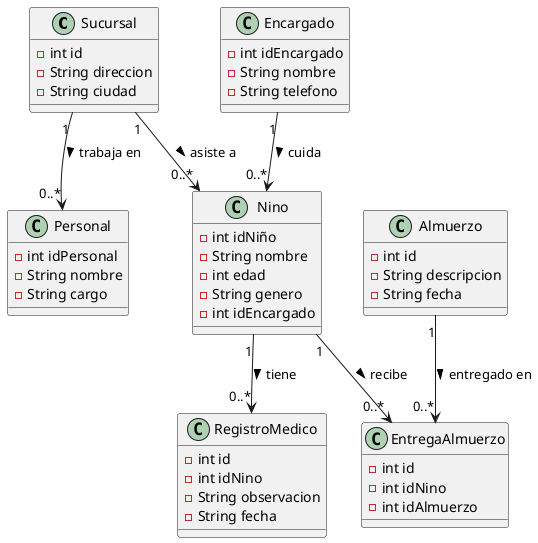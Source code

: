 @startuml

class Sucursal {
  - int id
  - String direccion
  - String ciudad
}

class RegistroMedico {
  - int id
  - int idNino
  - String observacion
  - String fecha
}

class Personal {
  - int idPersonal
  - String nombre
  - String cargo
}

class Almuerzo {
  - int id
  - String descripcion
  - String fecha
}

class EntregaAlmuerzo {
  - int id
  - int idNino
  - int idAlmuerzo
}

class Nino {
  - int idNiño
  - String nombre
  - int edad
  - String genero
  - int idEncargado
}

class Encargado {
  - int idEncargado
  - String nombre
  - String telefono
}

'Relaciones'


Sucursal "1" --> "0..*" Personal : trabaja en >
Sucursal "1" --> "0..*" Nino : asiste a >
Encargado "1" --> "0..*" Nino : cuida >
Nino "1" --> "0..*" RegistroMedico : tiene >
Nino "1" --> "0..*" EntregaAlmuerzo : recibe >
Almuerzo "1" --> "0..*" EntregaAlmuerzo : entregado en >

@enduml
